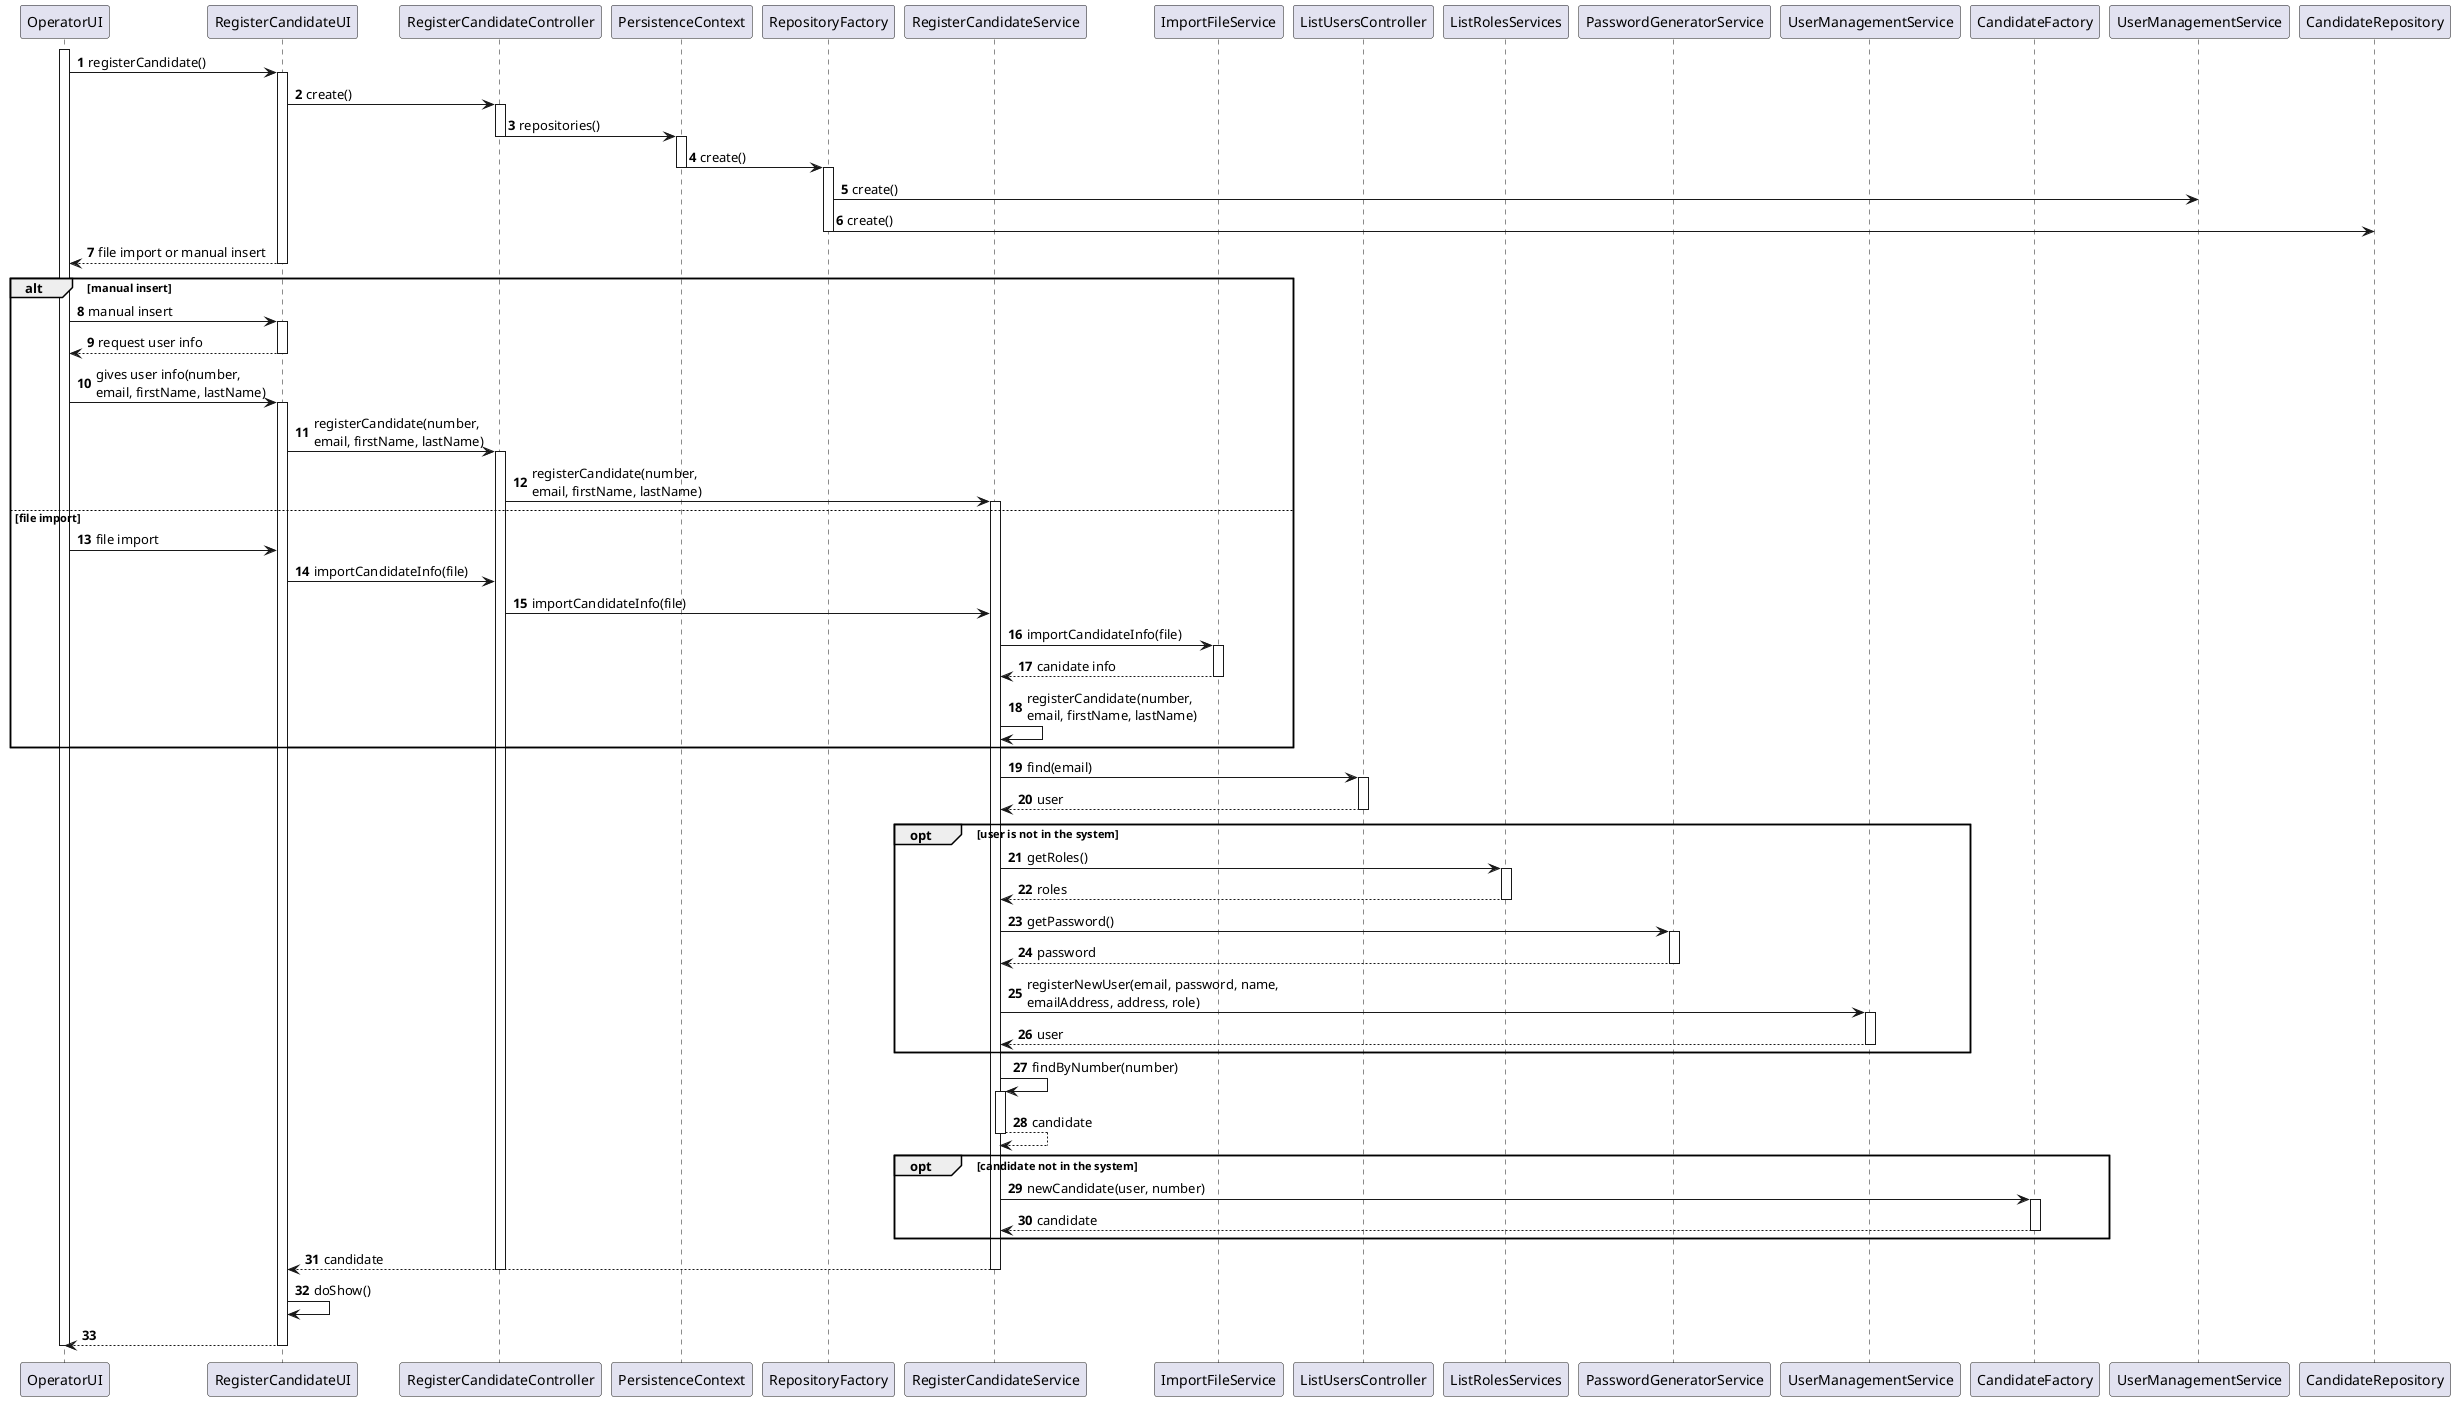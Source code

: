 @startuml US2000a_sd
'https://plantuml.com/sequence-diagram

autonumber

participant OperatorUI as OPUI
participant RegisterCandidateUI as RCUI
participant RegisterCandidateController as CTRL
participant PersistenceContext as PERS
participant RepositoryFactory as REPO
participant RegisterCandidateService as CS
participant ImportFileService as IFS
participant ListUsersController as LUC
participant ListRolesServices as LRS
participant PasswordGeneratorService as PGS
participant UserManagementService as UMS
participant CandidateFactory as CF
participant UserManagementService as UR
participant CandidateRepository as CR


activate OPUI
OPUI -> RCUI : registerCandidate()

activate RCUI

RCUI -> CTRL : create()

activate CTRL
CTRL -> PERS : repositories()
deactivate CTRL

activate PERS
PERS -> REPO : create()
deactivate PERS

activate REPO
REPO -> UR : create()
REPO -> CR : create()
deactivate REPO

RCUI --> OPUI : file import or manual insert

deactivate RCUI

alt manual insert

	OPUI -> RCUI : manual insert

	activate RCUI
	RCUI --> OPUI : request user info
	deactivate RCUI

	OPUI -> RCUI : gives user info(number,\nemail, firstName, lastName)

	activate RCUI

	RCUI -> CTRL : registerCandidate(number,\nemail, firstName, lastName)

	activate CTRL

	CTRL -> CS : registerCandidate(number,\nemail, firstName, lastName)

	activate CS

else file import

	OPUI -> RCUI : file import
	RCUI -> CTRL : importCandidateInfo(file)
	CTRL -> CS : importCandidateInfo(file)
	CS -> IFS : importCandidateInfo(file)

	activate IFS
	IFS --> CS : canidate info
	deactivate IFS

	CS -> CS : registerCandidate(number,\nemail, firstName, lastName)

end

CS -> LUC : find(email)

activate LUC
LUC --> CS : user
deactivate LUC

opt user is not in the system

	CS -> LRS : getRoles()

	activate LRS
	LRS --> CS : roles
	deactivate LRS

	CS -> PGS : getPassword()

	activate PGS
	PGS --> CS : password
	deactivate PGS

	CS -> UMS : registerNewUser(email, password, name, \nemailAddress, address, role)

	activate UMS
	UMS --> CS : user
	deactivate UMS

end

CS -> CS : findByNumber(number)

activate CS
CS --> CS : candidate
deactivate CS

opt candidate not in the system

	CS -> CF : newCandidate(user, number)

	activate CF
	CF --> CS : candidate
	deactivate CF

end

CS --> RCUI : candidate

deactivate CS

deactivate CTRL

RCUI  -> RCUI : doShow()
RCUI --> OPUI

deactivate RCUI

deactivate OPUI
@enduml